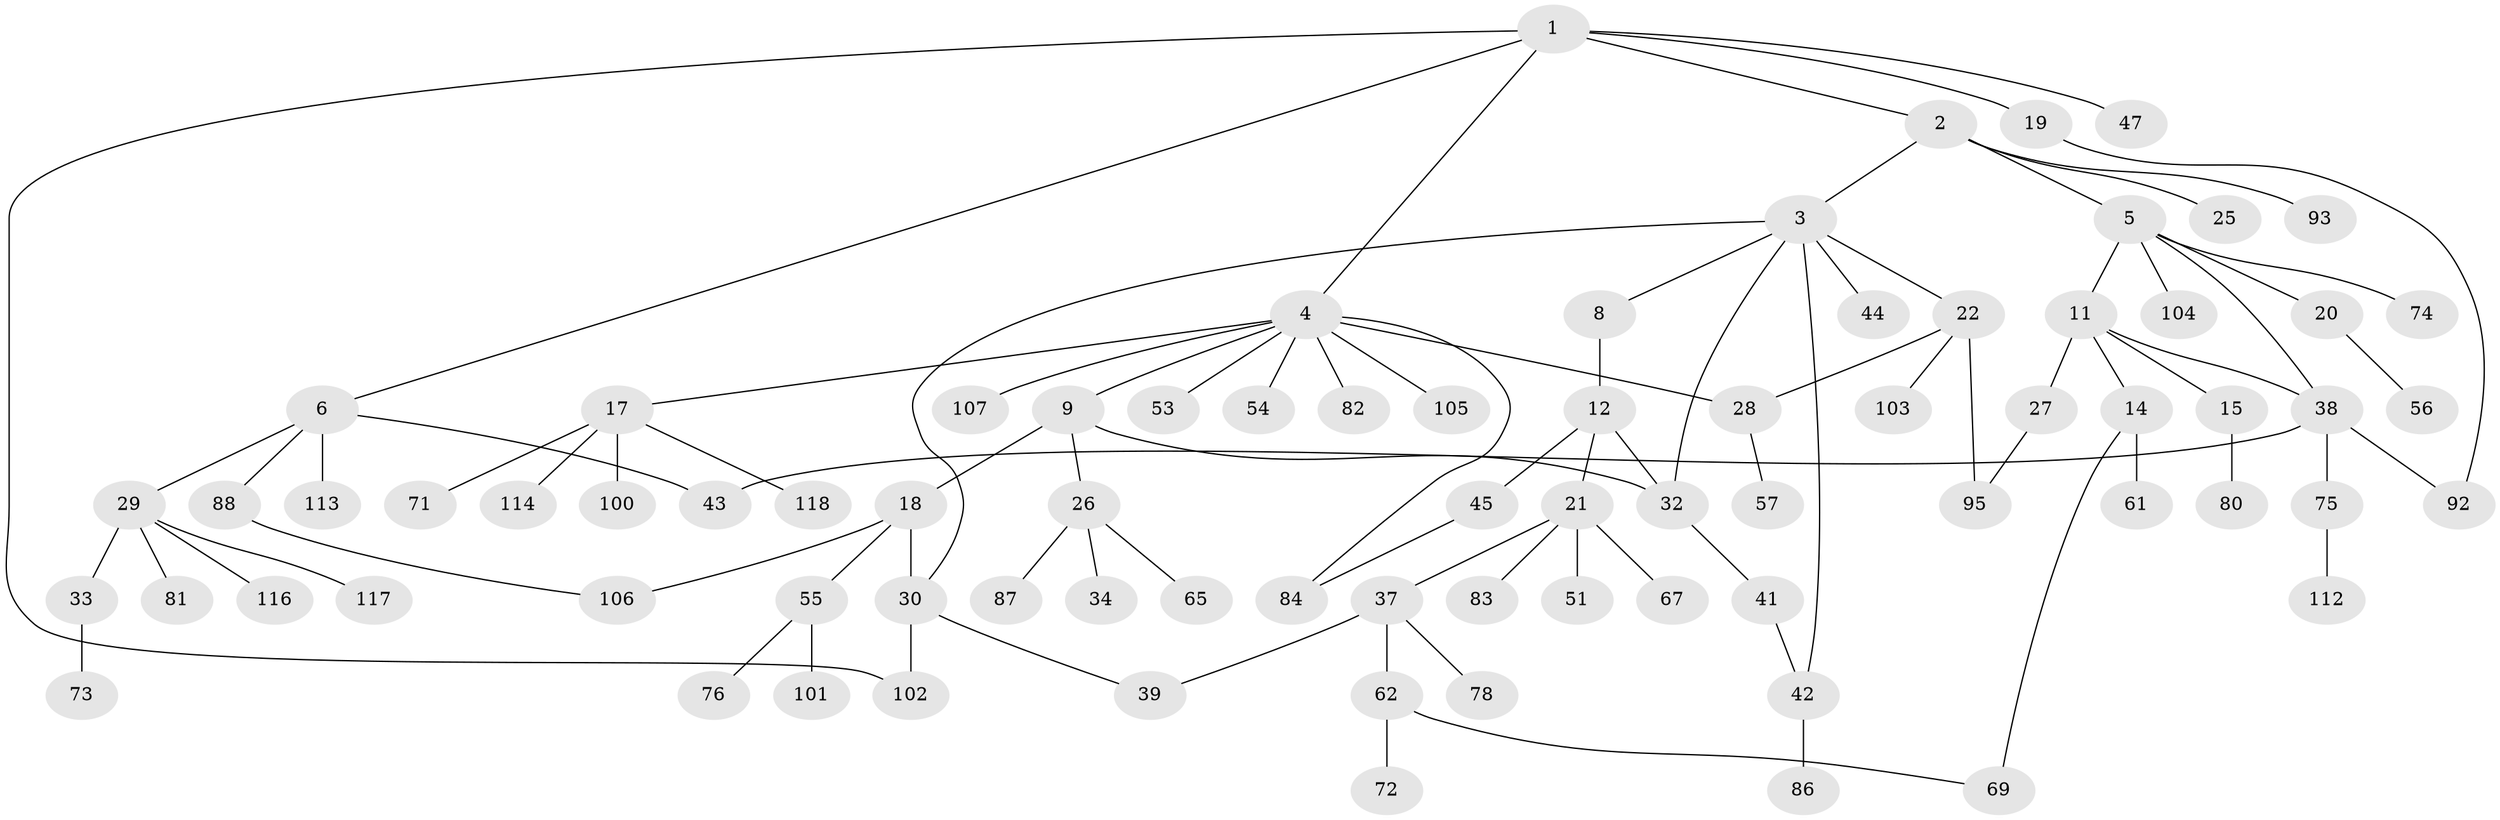 // Generated by graph-tools (version 1.1) at 2025/51/02/27/25 19:51:36]
// undirected, 79 vertices, 92 edges
graph export_dot {
graph [start="1"]
  node [color=gray90,style=filled];
  1 [super="+24"];
  2 [super="+13"];
  3 [super="+16"];
  4 [super="+7"];
  5 [super="+10"];
  6 [super="+46"];
  8;
  9 [super="+36"];
  11;
  12 [super="+97"];
  14 [super="+70"];
  15 [super="+23"];
  17 [super="+77"];
  18 [super="+98"];
  19;
  20 [super="+52"];
  21 [super="+58"];
  22 [super="+50"];
  25 [super="+64"];
  26 [super="+35"];
  27 [super="+66"];
  28 [super="+60"];
  29 [super="+31"];
  30 [super="+68"];
  32 [super="+94"];
  33;
  34;
  37 [super="+40"];
  38 [super="+59"];
  39;
  41;
  42 [super="+48"];
  43 [super="+63"];
  44;
  45 [super="+49"];
  47;
  51;
  53 [super="+85"];
  54;
  55 [super="+99"];
  56 [super="+90"];
  57;
  61 [super="+91"];
  62 [super="+79"];
  65;
  67;
  69;
  71;
  72;
  73;
  74;
  75;
  76 [super="+89"];
  78;
  80 [super="+109"];
  81;
  82;
  83 [super="+115"];
  84;
  86;
  87;
  88;
  92 [super="+96"];
  93;
  95;
  100;
  101;
  102 [super="+110"];
  103;
  104 [super="+108"];
  105;
  106 [super="+111"];
  107;
  112;
  113;
  114;
  116;
  117;
  118;
  1 -- 2;
  1 -- 4;
  1 -- 6;
  1 -- 19;
  1 -- 47;
  1 -- 102;
  2 -- 3;
  2 -- 5;
  2 -- 25;
  2 -- 93;
  3 -- 8;
  3 -- 30;
  3 -- 32;
  3 -- 22;
  3 -- 42;
  3 -- 44;
  4 -- 17;
  4 -- 28;
  4 -- 53;
  4 -- 82;
  4 -- 84;
  4 -- 107;
  4 -- 9;
  4 -- 54;
  4 -- 105;
  5 -- 11;
  5 -- 20;
  5 -- 38;
  5 -- 104;
  5 -- 74;
  6 -- 29;
  6 -- 43;
  6 -- 88;
  6 -- 113;
  8 -- 12;
  9 -- 18;
  9 -- 26;
  9 -- 32;
  11 -- 14;
  11 -- 15;
  11 -- 27;
  11 -- 38;
  12 -- 21;
  12 -- 45;
  12 -- 32;
  14 -- 61;
  14 -- 69;
  15 -- 80;
  17 -- 71;
  17 -- 100;
  17 -- 114;
  17 -- 118;
  18 -- 55;
  18 -- 30;
  18 -- 106;
  19 -- 92;
  20 -- 56;
  21 -- 37;
  21 -- 51;
  21 -- 67;
  21 -- 83;
  22 -- 95;
  22 -- 28;
  22 -- 103;
  26 -- 34;
  26 -- 65;
  26 -- 87;
  27 -- 95;
  28 -- 57;
  29 -- 81;
  29 -- 33;
  29 -- 116;
  29 -- 117;
  30 -- 39;
  30 -- 102 [weight=2];
  32 -- 41;
  33 -- 73;
  37 -- 62;
  37 -- 39;
  37 -- 78;
  38 -- 75;
  38 -- 92;
  38 -- 43;
  41 -- 42;
  42 -- 86;
  45 -- 84;
  55 -- 76;
  55 -- 101;
  62 -- 69;
  62 -- 72;
  75 -- 112;
  88 -- 106;
}
